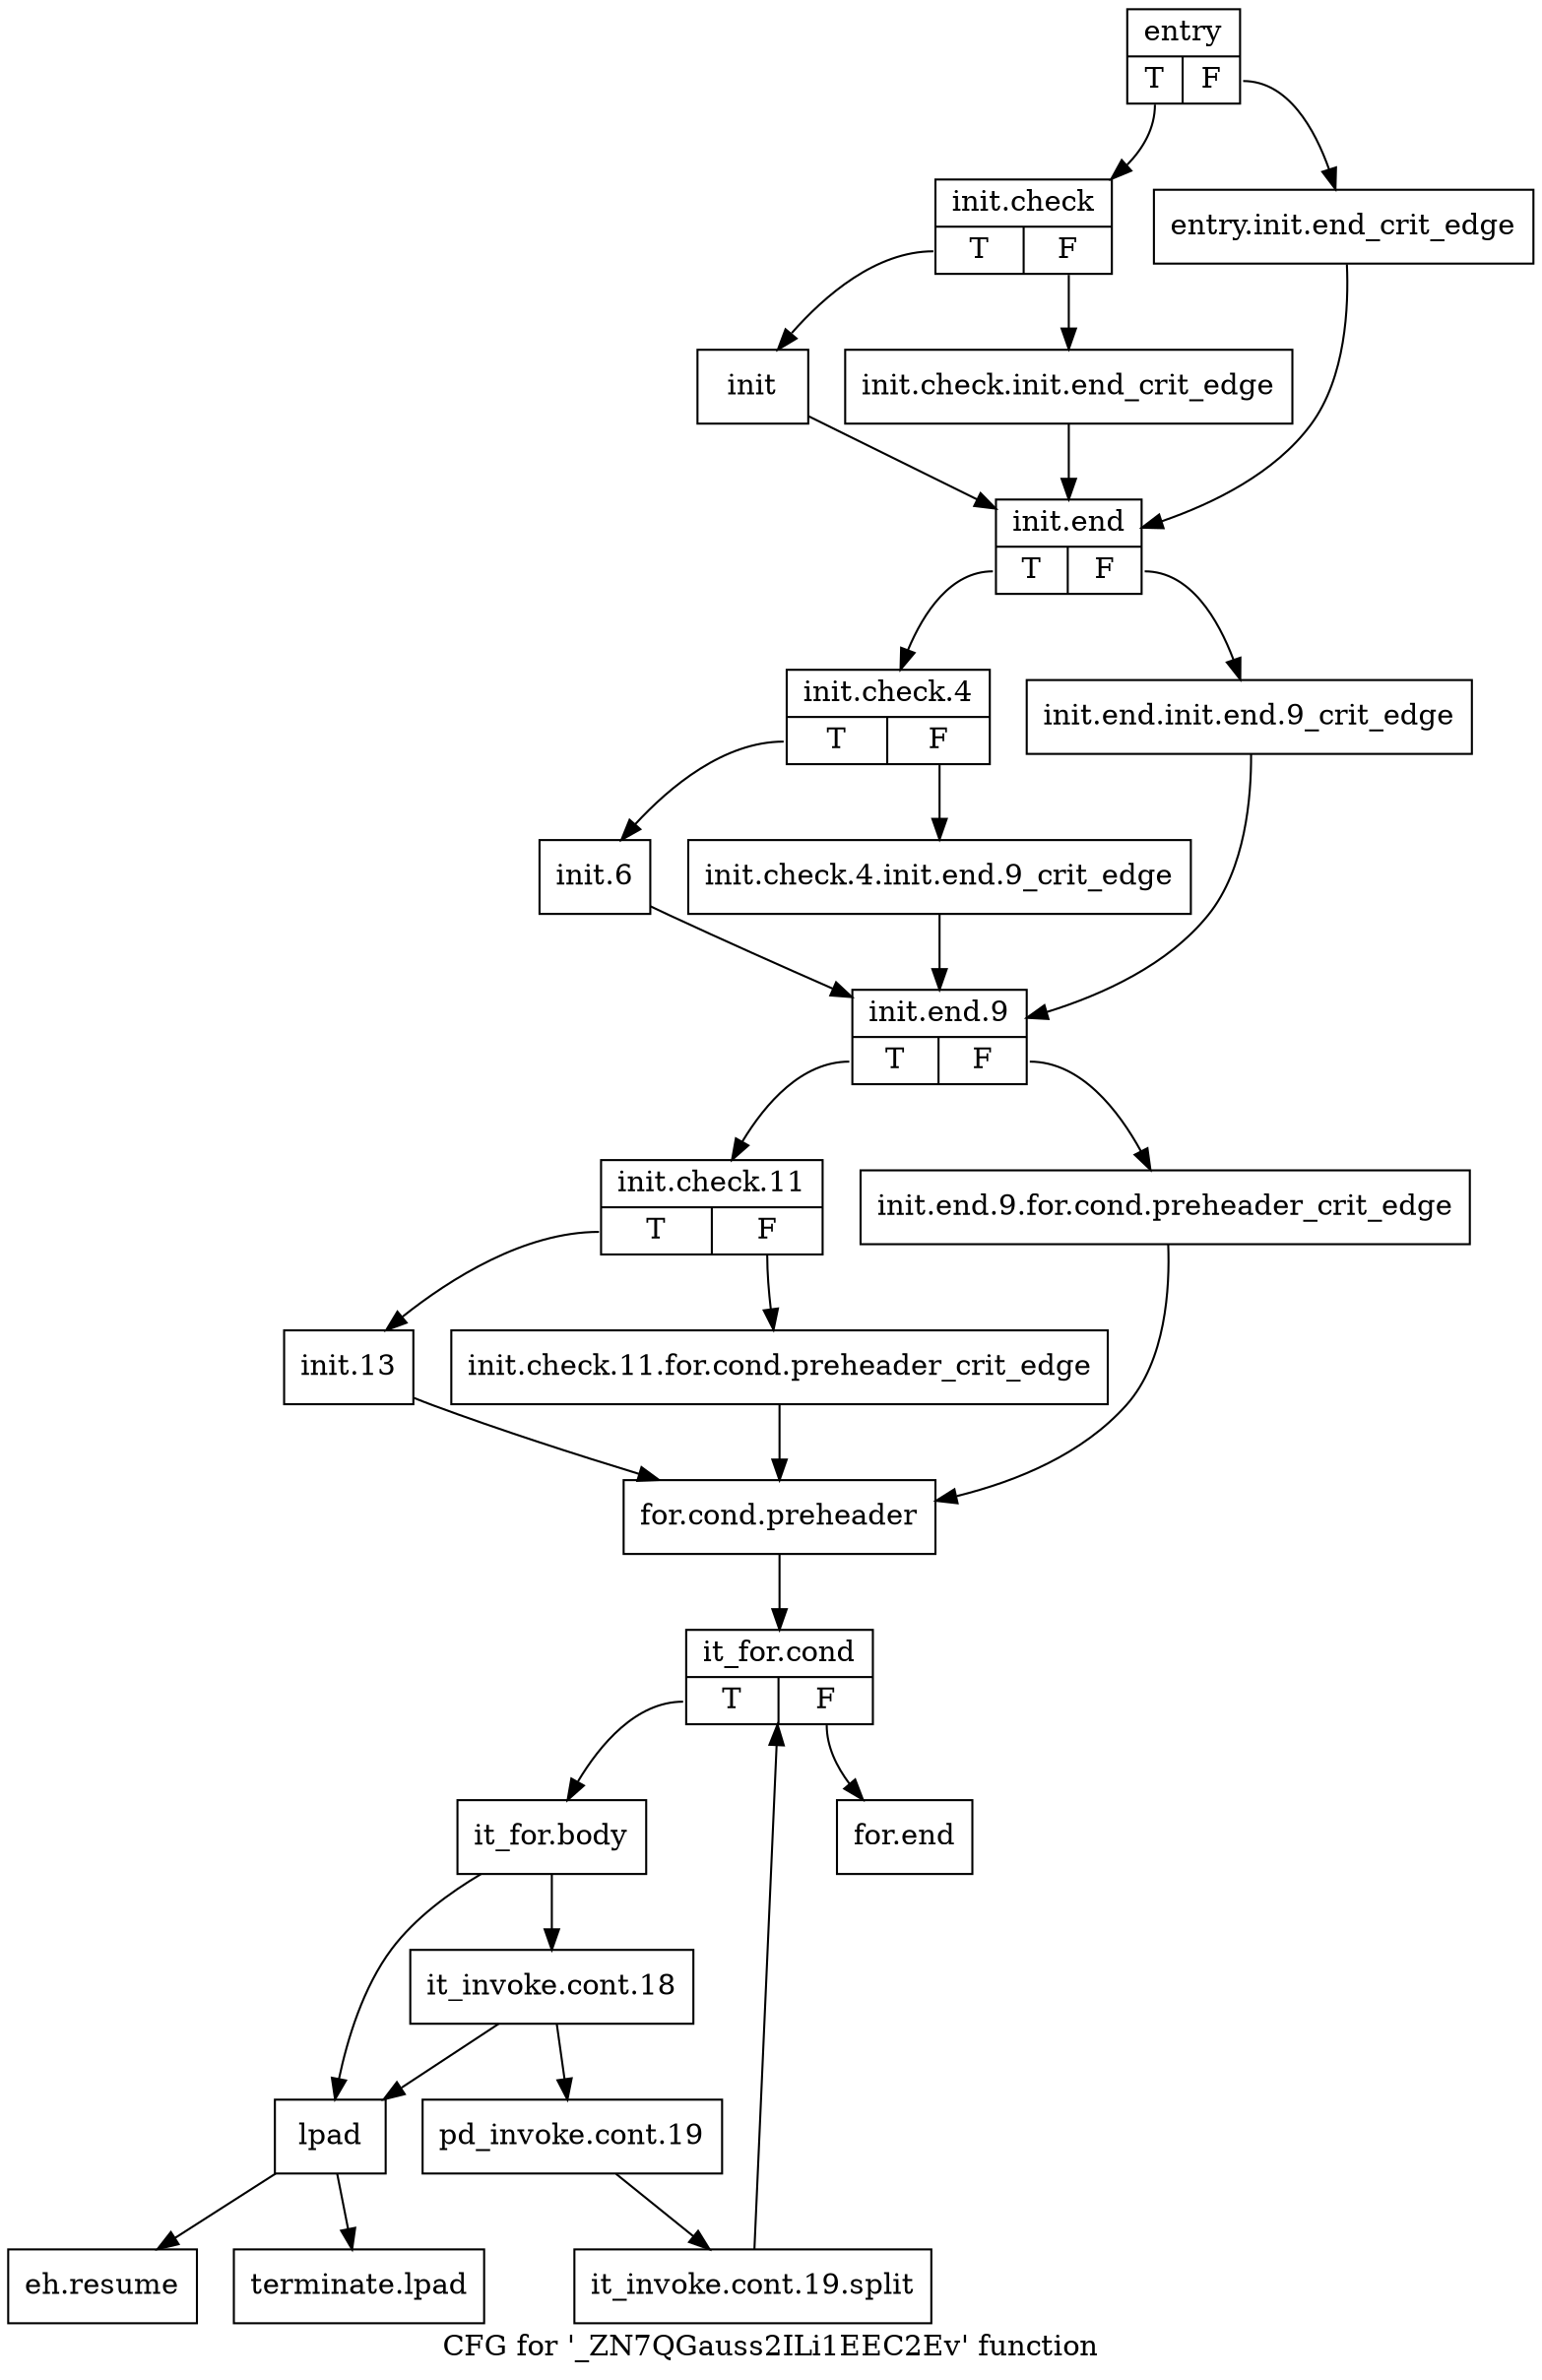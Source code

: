 digraph "CFG for '_ZN7QGauss2ILi1EEC2Ev' function" {
	label="CFG for '_ZN7QGauss2ILi1EEC2Ev' function";

	Node0x6f20fb0 [shape=record,label="{entry|{<s0>T|<s1>F}}"];
	Node0x6f20fb0:s0 -> Node0x6f26750;
	Node0x6f20fb0:s1 -> Node0x6f26700;
	Node0x6f26700 [shape=record,label="{entry.init.end_crit_edge}"];
	Node0x6f26700 -> Node0x6f26840;
	Node0x6f26750 [shape=record,label="{init.check|{<s0>T|<s1>F}}"];
	Node0x6f26750:s0 -> Node0x6f267f0;
	Node0x6f26750:s1 -> Node0x6f267a0;
	Node0x6f267a0 [shape=record,label="{init.check.init.end_crit_edge}"];
	Node0x6f267a0 -> Node0x6f26840;
	Node0x6f267f0 [shape=record,label="{init}"];
	Node0x6f267f0 -> Node0x6f26840;
	Node0x6f26840 [shape=record,label="{init.end|{<s0>T|<s1>F}}"];
	Node0x6f26840:s0 -> Node0x6f268e0;
	Node0x6f26840:s1 -> Node0x6f26890;
	Node0x6f26890 [shape=record,label="{init.end.init.end.9_crit_edge}"];
	Node0x6f26890 -> Node0x6f269d0;
	Node0x6f268e0 [shape=record,label="{init.check.4|{<s0>T|<s1>F}}"];
	Node0x6f268e0:s0 -> Node0x6f26980;
	Node0x6f268e0:s1 -> Node0x6f26930;
	Node0x6f26930 [shape=record,label="{init.check.4.init.end.9_crit_edge}"];
	Node0x6f26930 -> Node0x6f269d0;
	Node0x6f26980 [shape=record,label="{init.6}"];
	Node0x6f26980 -> Node0x6f269d0;
	Node0x6f269d0 [shape=record,label="{init.end.9|{<s0>T|<s1>F}}"];
	Node0x6f269d0:s0 -> Node0x6f26a70;
	Node0x6f269d0:s1 -> Node0x6f26a20;
	Node0x6f26a20 [shape=record,label="{init.end.9.for.cond.preheader_crit_edge}"];
	Node0x6f26a20 -> Node0x6f27a90;
	Node0x6f26a70 [shape=record,label="{init.check.11|{<s0>T|<s1>F}}"];
	Node0x6f26a70:s0 -> Node0x6f27a40;
	Node0x6f26a70:s1 -> Node0x6f26ac0;
	Node0x6f26ac0 [shape=record,label="{init.check.11.for.cond.preheader_crit_edge}"];
	Node0x6f26ac0 -> Node0x6f27a90;
	Node0x6f27a40 [shape=record,label="{init.13}"];
	Node0x6f27a40 -> Node0x6f27a90;
	Node0x6f27a90 [shape=record,label="{for.cond.preheader}"];
	Node0x6f27a90 -> Node0x6f27ae0;
	Node0x6f27ae0 [shape=record,label="{it_for.cond|{<s0>T|<s1>F}}"];
	Node0x6f27ae0:s0 -> Node0x6f27b30;
	Node0x6f27ae0:s1 -> Node0x6f27c70;
	Node0x6f27b30 [shape=record,label="{it_for.body}"];
	Node0x6f27b30 -> Node0x6f27b80;
	Node0x6f27b30 -> Node0x6f27c20;
	Node0x6f27b80 [shape=record,label="{it_invoke.cont.18}"];
	Node0x6f27b80 -> Node0x6f27bd0;
	Node0x6f27b80 -> Node0x6f27c20;
	Node0x6f27bd0 [shape=record,label="{pd_invoke.cont.19}"];
	Node0x6f27bd0 -> Node0xaeae340;
	Node0xaeae340 [shape=record,label="{it_invoke.cont.19.split}"];
	Node0xaeae340 -> Node0x6f27ae0;
	Node0x6f27c20 [shape=record,label="{lpad}"];
	Node0x6f27c20 -> Node0x6f27cc0;
	Node0x6f27c20 -> Node0x6f27d10;
	Node0x6f27c70 [shape=record,label="{for.end}"];
	Node0x6f27cc0 [shape=record,label="{eh.resume}"];
	Node0x6f27d10 [shape=record,label="{terminate.lpad}"];
}
